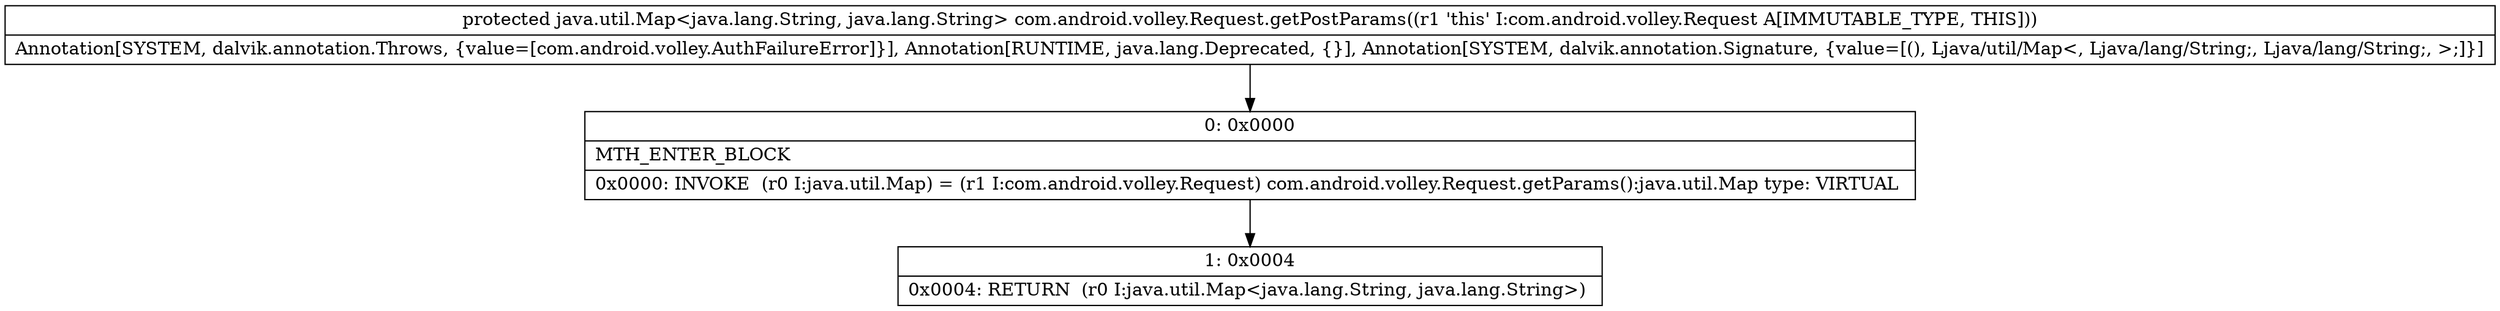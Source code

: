 digraph "CFG forcom.android.volley.Request.getPostParams()Ljava\/util\/Map;" {
Node_0 [shape=record,label="{0\:\ 0x0000|MTH_ENTER_BLOCK\l|0x0000: INVOKE  (r0 I:java.util.Map) = (r1 I:com.android.volley.Request) com.android.volley.Request.getParams():java.util.Map type: VIRTUAL \l}"];
Node_1 [shape=record,label="{1\:\ 0x0004|0x0004: RETURN  (r0 I:java.util.Map\<java.lang.String, java.lang.String\>) \l}"];
MethodNode[shape=record,label="{protected java.util.Map\<java.lang.String, java.lang.String\> com.android.volley.Request.getPostParams((r1 'this' I:com.android.volley.Request A[IMMUTABLE_TYPE, THIS]))  | Annotation[SYSTEM, dalvik.annotation.Throws, \{value=[com.android.volley.AuthFailureError]\}], Annotation[RUNTIME, java.lang.Deprecated, \{\}], Annotation[SYSTEM, dalvik.annotation.Signature, \{value=[(), Ljava\/util\/Map\<, Ljava\/lang\/String;, Ljava\/lang\/String;, \>;]\}]\l}"];
MethodNode -> Node_0;
Node_0 -> Node_1;
}

